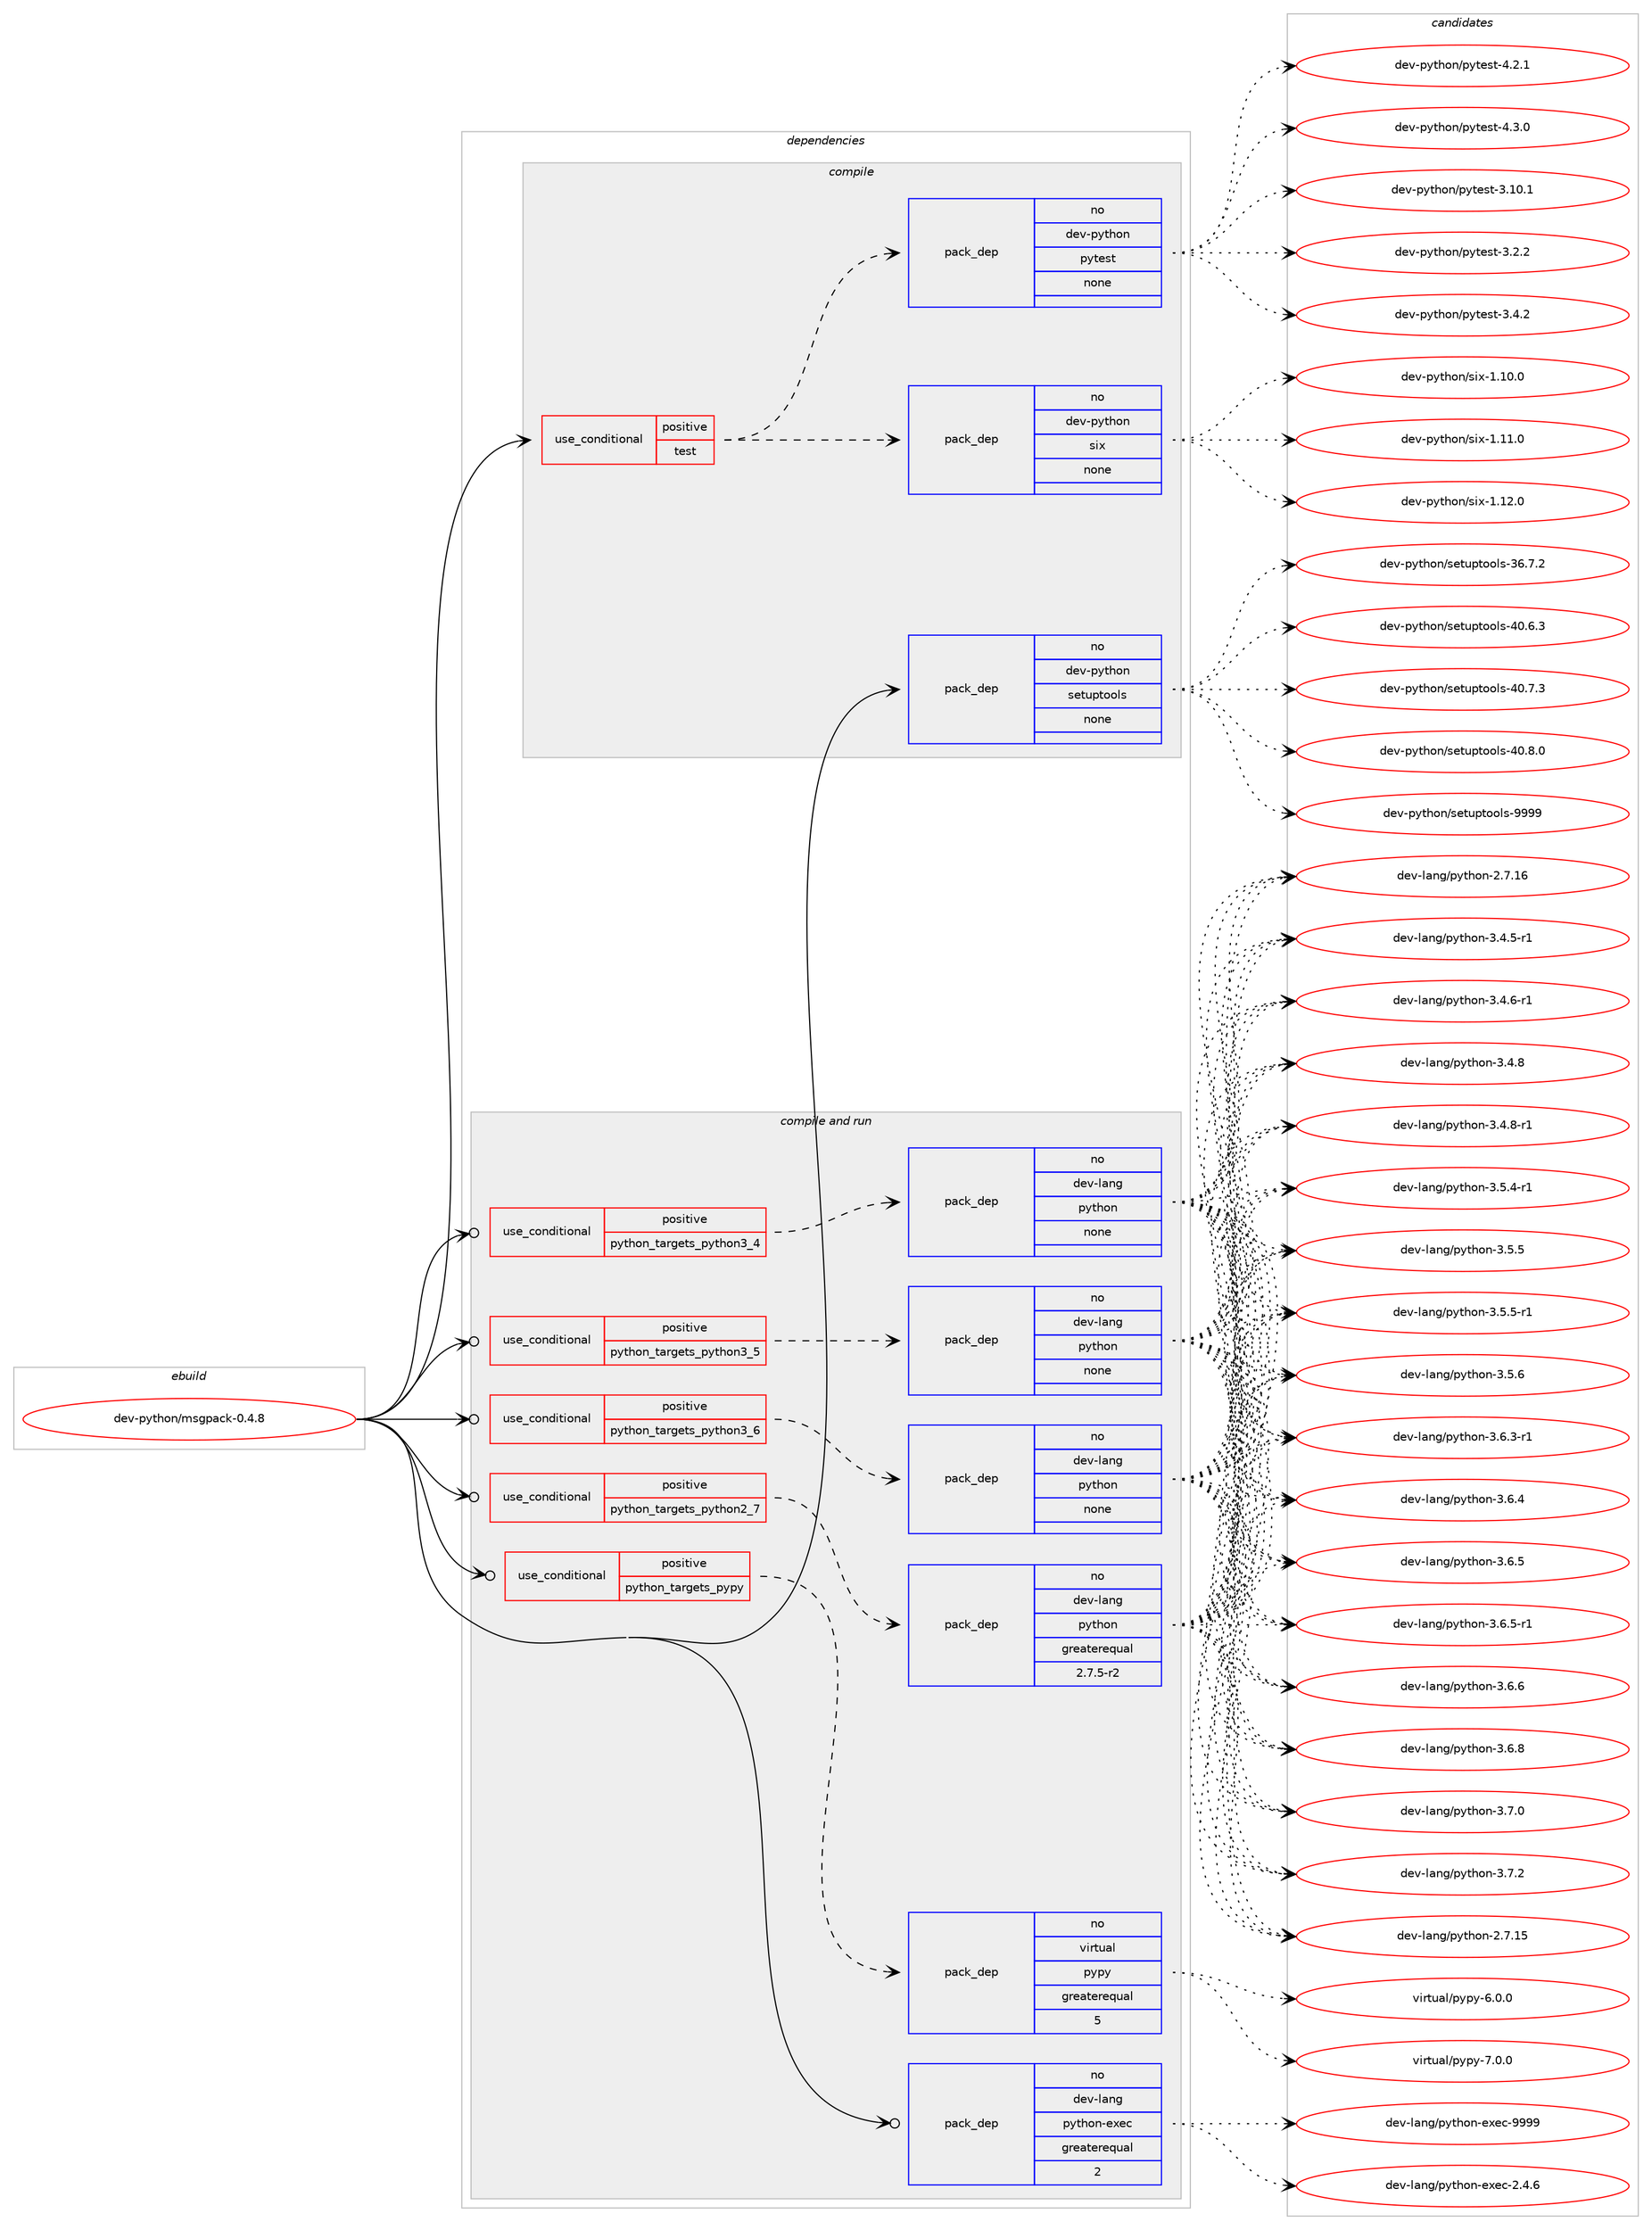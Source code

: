 digraph prolog {

# *************
# Graph options
# *************

newrank=true;
concentrate=true;
compound=true;
graph [rankdir=LR,fontname=Helvetica,fontsize=10,ranksep=1.5];#, ranksep=2.5, nodesep=0.2];
edge  [arrowhead=vee];
node  [fontname=Helvetica,fontsize=10];

# **********
# The ebuild
# **********

subgraph cluster_leftcol {
color=gray;
rank=same;
label=<<i>ebuild</i>>;
id [label="dev-python/msgpack-0.4.8", color=red, width=4, href="../dev-python/msgpack-0.4.8.svg"];
}

# ****************
# The dependencies
# ****************

subgraph cluster_midcol {
color=gray;
label=<<i>dependencies</i>>;
subgraph cluster_compile {
fillcolor="#eeeeee";
style=filled;
label=<<i>compile</i>>;
subgraph cond377684 {
dependency1419433 [label=<<TABLE BORDER="0" CELLBORDER="1" CELLSPACING="0" CELLPADDING="4"><TR><TD ROWSPAN="3" CELLPADDING="10">use_conditional</TD></TR><TR><TD>positive</TD></TR><TR><TD>test</TD></TR></TABLE>>, shape=none, color=red];
subgraph pack1018475 {
dependency1419434 [label=<<TABLE BORDER="0" CELLBORDER="1" CELLSPACING="0" CELLPADDING="4" WIDTH="220"><TR><TD ROWSPAN="6" CELLPADDING="30">pack_dep</TD></TR><TR><TD WIDTH="110">no</TD></TR><TR><TD>dev-python</TD></TR><TR><TD>six</TD></TR><TR><TD>none</TD></TR><TR><TD></TD></TR></TABLE>>, shape=none, color=blue];
}
dependency1419433:e -> dependency1419434:w [weight=20,style="dashed",arrowhead="vee"];
subgraph pack1018476 {
dependency1419435 [label=<<TABLE BORDER="0" CELLBORDER="1" CELLSPACING="0" CELLPADDING="4" WIDTH="220"><TR><TD ROWSPAN="6" CELLPADDING="30">pack_dep</TD></TR><TR><TD WIDTH="110">no</TD></TR><TR><TD>dev-python</TD></TR><TR><TD>pytest</TD></TR><TR><TD>none</TD></TR><TR><TD></TD></TR></TABLE>>, shape=none, color=blue];
}
dependency1419433:e -> dependency1419435:w [weight=20,style="dashed",arrowhead="vee"];
}
id:e -> dependency1419433:w [weight=20,style="solid",arrowhead="vee"];
subgraph pack1018477 {
dependency1419436 [label=<<TABLE BORDER="0" CELLBORDER="1" CELLSPACING="0" CELLPADDING="4" WIDTH="220"><TR><TD ROWSPAN="6" CELLPADDING="30">pack_dep</TD></TR><TR><TD WIDTH="110">no</TD></TR><TR><TD>dev-python</TD></TR><TR><TD>setuptools</TD></TR><TR><TD>none</TD></TR><TR><TD></TD></TR></TABLE>>, shape=none, color=blue];
}
id:e -> dependency1419436:w [weight=20,style="solid",arrowhead="vee"];
}
subgraph cluster_compileandrun {
fillcolor="#eeeeee";
style=filled;
label=<<i>compile and run</i>>;
subgraph cond377685 {
dependency1419437 [label=<<TABLE BORDER="0" CELLBORDER="1" CELLSPACING="0" CELLPADDING="4"><TR><TD ROWSPAN="3" CELLPADDING="10">use_conditional</TD></TR><TR><TD>positive</TD></TR><TR><TD>python_targets_pypy</TD></TR></TABLE>>, shape=none, color=red];
subgraph pack1018478 {
dependency1419438 [label=<<TABLE BORDER="0" CELLBORDER="1" CELLSPACING="0" CELLPADDING="4" WIDTH="220"><TR><TD ROWSPAN="6" CELLPADDING="30">pack_dep</TD></TR><TR><TD WIDTH="110">no</TD></TR><TR><TD>virtual</TD></TR><TR><TD>pypy</TD></TR><TR><TD>greaterequal</TD></TR><TR><TD>5</TD></TR></TABLE>>, shape=none, color=blue];
}
dependency1419437:e -> dependency1419438:w [weight=20,style="dashed",arrowhead="vee"];
}
id:e -> dependency1419437:w [weight=20,style="solid",arrowhead="odotvee"];
subgraph cond377686 {
dependency1419439 [label=<<TABLE BORDER="0" CELLBORDER="1" CELLSPACING="0" CELLPADDING="4"><TR><TD ROWSPAN="3" CELLPADDING="10">use_conditional</TD></TR><TR><TD>positive</TD></TR><TR><TD>python_targets_python2_7</TD></TR></TABLE>>, shape=none, color=red];
subgraph pack1018479 {
dependency1419440 [label=<<TABLE BORDER="0" CELLBORDER="1" CELLSPACING="0" CELLPADDING="4" WIDTH="220"><TR><TD ROWSPAN="6" CELLPADDING="30">pack_dep</TD></TR><TR><TD WIDTH="110">no</TD></TR><TR><TD>dev-lang</TD></TR><TR><TD>python</TD></TR><TR><TD>greaterequal</TD></TR><TR><TD>2.7.5-r2</TD></TR></TABLE>>, shape=none, color=blue];
}
dependency1419439:e -> dependency1419440:w [weight=20,style="dashed",arrowhead="vee"];
}
id:e -> dependency1419439:w [weight=20,style="solid",arrowhead="odotvee"];
subgraph cond377687 {
dependency1419441 [label=<<TABLE BORDER="0" CELLBORDER="1" CELLSPACING="0" CELLPADDING="4"><TR><TD ROWSPAN="3" CELLPADDING="10">use_conditional</TD></TR><TR><TD>positive</TD></TR><TR><TD>python_targets_python3_4</TD></TR></TABLE>>, shape=none, color=red];
subgraph pack1018480 {
dependency1419442 [label=<<TABLE BORDER="0" CELLBORDER="1" CELLSPACING="0" CELLPADDING="4" WIDTH="220"><TR><TD ROWSPAN="6" CELLPADDING="30">pack_dep</TD></TR><TR><TD WIDTH="110">no</TD></TR><TR><TD>dev-lang</TD></TR><TR><TD>python</TD></TR><TR><TD>none</TD></TR><TR><TD></TD></TR></TABLE>>, shape=none, color=blue];
}
dependency1419441:e -> dependency1419442:w [weight=20,style="dashed",arrowhead="vee"];
}
id:e -> dependency1419441:w [weight=20,style="solid",arrowhead="odotvee"];
subgraph cond377688 {
dependency1419443 [label=<<TABLE BORDER="0" CELLBORDER="1" CELLSPACING="0" CELLPADDING="4"><TR><TD ROWSPAN="3" CELLPADDING="10">use_conditional</TD></TR><TR><TD>positive</TD></TR><TR><TD>python_targets_python3_5</TD></TR></TABLE>>, shape=none, color=red];
subgraph pack1018481 {
dependency1419444 [label=<<TABLE BORDER="0" CELLBORDER="1" CELLSPACING="0" CELLPADDING="4" WIDTH="220"><TR><TD ROWSPAN="6" CELLPADDING="30">pack_dep</TD></TR><TR><TD WIDTH="110">no</TD></TR><TR><TD>dev-lang</TD></TR><TR><TD>python</TD></TR><TR><TD>none</TD></TR><TR><TD></TD></TR></TABLE>>, shape=none, color=blue];
}
dependency1419443:e -> dependency1419444:w [weight=20,style="dashed",arrowhead="vee"];
}
id:e -> dependency1419443:w [weight=20,style="solid",arrowhead="odotvee"];
subgraph cond377689 {
dependency1419445 [label=<<TABLE BORDER="0" CELLBORDER="1" CELLSPACING="0" CELLPADDING="4"><TR><TD ROWSPAN="3" CELLPADDING="10">use_conditional</TD></TR><TR><TD>positive</TD></TR><TR><TD>python_targets_python3_6</TD></TR></TABLE>>, shape=none, color=red];
subgraph pack1018482 {
dependency1419446 [label=<<TABLE BORDER="0" CELLBORDER="1" CELLSPACING="0" CELLPADDING="4" WIDTH="220"><TR><TD ROWSPAN="6" CELLPADDING="30">pack_dep</TD></TR><TR><TD WIDTH="110">no</TD></TR><TR><TD>dev-lang</TD></TR><TR><TD>python</TD></TR><TR><TD>none</TD></TR><TR><TD></TD></TR></TABLE>>, shape=none, color=blue];
}
dependency1419445:e -> dependency1419446:w [weight=20,style="dashed",arrowhead="vee"];
}
id:e -> dependency1419445:w [weight=20,style="solid",arrowhead="odotvee"];
subgraph pack1018483 {
dependency1419447 [label=<<TABLE BORDER="0" CELLBORDER="1" CELLSPACING="0" CELLPADDING="4" WIDTH="220"><TR><TD ROWSPAN="6" CELLPADDING="30">pack_dep</TD></TR><TR><TD WIDTH="110">no</TD></TR><TR><TD>dev-lang</TD></TR><TR><TD>python-exec</TD></TR><TR><TD>greaterequal</TD></TR><TR><TD>2</TD></TR></TABLE>>, shape=none, color=blue];
}
id:e -> dependency1419447:w [weight=20,style="solid",arrowhead="odotvee"];
}
subgraph cluster_run {
fillcolor="#eeeeee";
style=filled;
label=<<i>run</i>>;
}
}

# **************
# The candidates
# **************

subgraph cluster_choices {
rank=same;
color=gray;
label=<<i>candidates</i>>;

subgraph choice1018475 {
color=black;
nodesep=1;
choice100101118451121211161041111104711510512045494649484648 [label="dev-python/six-1.10.0", color=red, width=4,href="../dev-python/six-1.10.0.svg"];
choice100101118451121211161041111104711510512045494649494648 [label="dev-python/six-1.11.0", color=red, width=4,href="../dev-python/six-1.11.0.svg"];
choice100101118451121211161041111104711510512045494649504648 [label="dev-python/six-1.12.0", color=red, width=4,href="../dev-python/six-1.12.0.svg"];
dependency1419434:e -> choice100101118451121211161041111104711510512045494649484648:w [style=dotted,weight="100"];
dependency1419434:e -> choice100101118451121211161041111104711510512045494649494648:w [style=dotted,weight="100"];
dependency1419434:e -> choice100101118451121211161041111104711510512045494649504648:w [style=dotted,weight="100"];
}
subgraph choice1018476 {
color=black;
nodesep=1;
choice100101118451121211161041111104711212111610111511645514649484649 [label="dev-python/pytest-3.10.1", color=red, width=4,href="../dev-python/pytest-3.10.1.svg"];
choice1001011184511212111610411111047112121116101115116455146504650 [label="dev-python/pytest-3.2.2", color=red, width=4,href="../dev-python/pytest-3.2.2.svg"];
choice1001011184511212111610411111047112121116101115116455146524650 [label="dev-python/pytest-3.4.2", color=red, width=4,href="../dev-python/pytest-3.4.2.svg"];
choice1001011184511212111610411111047112121116101115116455246504649 [label="dev-python/pytest-4.2.1", color=red, width=4,href="../dev-python/pytest-4.2.1.svg"];
choice1001011184511212111610411111047112121116101115116455246514648 [label="dev-python/pytest-4.3.0", color=red, width=4,href="../dev-python/pytest-4.3.0.svg"];
dependency1419435:e -> choice100101118451121211161041111104711212111610111511645514649484649:w [style=dotted,weight="100"];
dependency1419435:e -> choice1001011184511212111610411111047112121116101115116455146504650:w [style=dotted,weight="100"];
dependency1419435:e -> choice1001011184511212111610411111047112121116101115116455146524650:w [style=dotted,weight="100"];
dependency1419435:e -> choice1001011184511212111610411111047112121116101115116455246504649:w [style=dotted,weight="100"];
dependency1419435:e -> choice1001011184511212111610411111047112121116101115116455246514648:w [style=dotted,weight="100"];
}
subgraph choice1018477 {
color=black;
nodesep=1;
choice100101118451121211161041111104711510111611711211611111110811545515446554650 [label="dev-python/setuptools-36.7.2", color=red, width=4,href="../dev-python/setuptools-36.7.2.svg"];
choice100101118451121211161041111104711510111611711211611111110811545524846544651 [label="dev-python/setuptools-40.6.3", color=red, width=4,href="../dev-python/setuptools-40.6.3.svg"];
choice100101118451121211161041111104711510111611711211611111110811545524846554651 [label="dev-python/setuptools-40.7.3", color=red, width=4,href="../dev-python/setuptools-40.7.3.svg"];
choice100101118451121211161041111104711510111611711211611111110811545524846564648 [label="dev-python/setuptools-40.8.0", color=red, width=4,href="../dev-python/setuptools-40.8.0.svg"];
choice10010111845112121116104111110471151011161171121161111111081154557575757 [label="dev-python/setuptools-9999", color=red, width=4,href="../dev-python/setuptools-9999.svg"];
dependency1419436:e -> choice100101118451121211161041111104711510111611711211611111110811545515446554650:w [style=dotted,weight="100"];
dependency1419436:e -> choice100101118451121211161041111104711510111611711211611111110811545524846544651:w [style=dotted,weight="100"];
dependency1419436:e -> choice100101118451121211161041111104711510111611711211611111110811545524846554651:w [style=dotted,weight="100"];
dependency1419436:e -> choice100101118451121211161041111104711510111611711211611111110811545524846564648:w [style=dotted,weight="100"];
dependency1419436:e -> choice10010111845112121116104111110471151011161171121161111111081154557575757:w [style=dotted,weight="100"];
}
subgraph choice1018478 {
color=black;
nodesep=1;
choice1181051141161179710847112121112121455446484648 [label="virtual/pypy-6.0.0", color=red, width=4,href="../virtual/pypy-6.0.0.svg"];
choice1181051141161179710847112121112121455546484648 [label="virtual/pypy-7.0.0", color=red, width=4,href="../virtual/pypy-7.0.0.svg"];
dependency1419438:e -> choice1181051141161179710847112121112121455446484648:w [style=dotted,weight="100"];
dependency1419438:e -> choice1181051141161179710847112121112121455546484648:w [style=dotted,weight="100"];
}
subgraph choice1018479 {
color=black;
nodesep=1;
choice10010111845108971101034711212111610411111045504655464953 [label="dev-lang/python-2.7.15", color=red, width=4,href="../dev-lang/python-2.7.15.svg"];
choice10010111845108971101034711212111610411111045504655464954 [label="dev-lang/python-2.7.16", color=red, width=4,href="../dev-lang/python-2.7.16.svg"];
choice1001011184510897110103471121211161041111104551465246534511449 [label="dev-lang/python-3.4.5-r1", color=red, width=4,href="../dev-lang/python-3.4.5-r1.svg"];
choice1001011184510897110103471121211161041111104551465246544511449 [label="dev-lang/python-3.4.6-r1", color=red, width=4,href="../dev-lang/python-3.4.6-r1.svg"];
choice100101118451089711010347112121116104111110455146524656 [label="dev-lang/python-3.4.8", color=red, width=4,href="../dev-lang/python-3.4.8.svg"];
choice1001011184510897110103471121211161041111104551465246564511449 [label="dev-lang/python-3.4.8-r1", color=red, width=4,href="../dev-lang/python-3.4.8-r1.svg"];
choice1001011184510897110103471121211161041111104551465346524511449 [label="dev-lang/python-3.5.4-r1", color=red, width=4,href="../dev-lang/python-3.5.4-r1.svg"];
choice100101118451089711010347112121116104111110455146534653 [label="dev-lang/python-3.5.5", color=red, width=4,href="../dev-lang/python-3.5.5.svg"];
choice1001011184510897110103471121211161041111104551465346534511449 [label="dev-lang/python-3.5.5-r1", color=red, width=4,href="../dev-lang/python-3.5.5-r1.svg"];
choice100101118451089711010347112121116104111110455146534654 [label="dev-lang/python-3.5.6", color=red, width=4,href="../dev-lang/python-3.5.6.svg"];
choice1001011184510897110103471121211161041111104551465446514511449 [label="dev-lang/python-3.6.3-r1", color=red, width=4,href="../dev-lang/python-3.6.3-r1.svg"];
choice100101118451089711010347112121116104111110455146544652 [label="dev-lang/python-3.6.4", color=red, width=4,href="../dev-lang/python-3.6.4.svg"];
choice100101118451089711010347112121116104111110455146544653 [label="dev-lang/python-3.6.5", color=red, width=4,href="../dev-lang/python-3.6.5.svg"];
choice1001011184510897110103471121211161041111104551465446534511449 [label="dev-lang/python-3.6.5-r1", color=red, width=4,href="../dev-lang/python-3.6.5-r1.svg"];
choice100101118451089711010347112121116104111110455146544654 [label="dev-lang/python-3.6.6", color=red, width=4,href="../dev-lang/python-3.6.6.svg"];
choice100101118451089711010347112121116104111110455146544656 [label="dev-lang/python-3.6.8", color=red, width=4,href="../dev-lang/python-3.6.8.svg"];
choice100101118451089711010347112121116104111110455146554648 [label="dev-lang/python-3.7.0", color=red, width=4,href="../dev-lang/python-3.7.0.svg"];
choice100101118451089711010347112121116104111110455146554650 [label="dev-lang/python-3.7.2", color=red, width=4,href="../dev-lang/python-3.7.2.svg"];
dependency1419440:e -> choice10010111845108971101034711212111610411111045504655464953:w [style=dotted,weight="100"];
dependency1419440:e -> choice10010111845108971101034711212111610411111045504655464954:w [style=dotted,weight="100"];
dependency1419440:e -> choice1001011184510897110103471121211161041111104551465246534511449:w [style=dotted,weight="100"];
dependency1419440:e -> choice1001011184510897110103471121211161041111104551465246544511449:w [style=dotted,weight="100"];
dependency1419440:e -> choice100101118451089711010347112121116104111110455146524656:w [style=dotted,weight="100"];
dependency1419440:e -> choice1001011184510897110103471121211161041111104551465246564511449:w [style=dotted,weight="100"];
dependency1419440:e -> choice1001011184510897110103471121211161041111104551465346524511449:w [style=dotted,weight="100"];
dependency1419440:e -> choice100101118451089711010347112121116104111110455146534653:w [style=dotted,weight="100"];
dependency1419440:e -> choice1001011184510897110103471121211161041111104551465346534511449:w [style=dotted,weight="100"];
dependency1419440:e -> choice100101118451089711010347112121116104111110455146534654:w [style=dotted,weight="100"];
dependency1419440:e -> choice1001011184510897110103471121211161041111104551465446514511449:w [style=dotted,weight="100"];
dependency1419440:e -> choice100101118451089711010347112121116104111110455146544652:w [style=dotted,weight="100"];
dependency1419440:e -> choice100101118451089711010347112121116104111110455146544653:w [style=dotted,weight="100"];
dependency1419440:e -> choice1001011184510897110103471121211161041111104551465446534511449:w [style=dotted,weight="100"];
dependency1419440:e -> choice100101118451089711010347112121116104111110455146544654:w [style=dotted,weight="100"];
dependency1419440:e -> choice100101118451089711010347112121116104111110455146544656:w [style=dotted,weight="100"];
dependency1419440:e -> choice100101118451089711010347112121116104111110455146554648:w [style=dotted,weight="100"];
dependency1419440:e -> choice100101118451089711010347112121116104111110455146554650:w [style=dotted,weight="100"];
}
subgraph choice1018480 {
color=black;
nodesep=1;
choice10010111845108971101034711212111610411111045504655464953 [label="dev-lang/python-2.7.15", color=red, width=4,href="../dev-lang/python-2.7.15.svg"];
choice10010111845108971101034711212111610411111045504655464954 [label="dev-lang/python-2.7.16", color=red, width=4,href="../dev-lang/python-2.7.16.svg"];
choice1001011184510897110103471121211161041111104551465246534511449 [label="dev-lang/python-3.4.5-r1", color=red, width=4,href="../dev-lang/python-3.4.5-r1.svg"];
choice1001011184510897110103471121211161041111104551465246544511449 [label="dev-lang/python-3.4.6-r1", color=red, width=4,href="../dev-lang/python-3.4.6-r1.svg"];
choice100101118451089711010347112121116104111110455146524656 [label="dev-lang/python-3.4.8", color=red, width=4,href="../dev-lang/python-3.4.8.svg"];
choice1001011184510897110103471121211161041111104551465246564511449 [label="dev-lang/python-3.4.8-r1", color=red, width=4,href="../dev-lang/python-3.4.8-r1.svg"];
choice1001011184510897110103471121211161041111104551465346524511449 [label="dev-lang/python-3.5.4-r1", color=red, width=4,href="../dev-lang/python-3.5.4-r1.svg"];
choice100101118451089711010347112121116104111110455146534653 [label="dev-lang/python-3.5.5", color=red, width=4,href="../dev-lang/python-3.5.5.svg"];
choice1001011184510897110103471121211161041111104551465346534511449 [label="dev-lang/python-3.5.5-r1", color=red, width=4,href="../dev-lang/python-3.5.5-r1.svg"];
choice100101118451089711010347112121116104111110455146534654 [label="dev-lang/python-3.5.6", color=red, width=4,href="../dev-lang/python-3.5.6.svg"];
choice1001011184510897110103471121211161041111104551465446514511449 [label="dev-lang/python-3.6.3-r1", color=red, width=4,href="../dev-lang/python-3.6.3-r1.svg"];
choice100101118451089711010347112121116104111110455146544652 [label="dev-lang/python-3.6.4", color=red, width=4,href="../dev-lang/python-3.6.4.svg"];
choice100101118451089711010347112121116104111110455146544653 [label="dev-lang/python-3.6.5", color=red, width=4,href="../dev-lang/python-3.6.5.svg"];
choice1001011184510897110103471121211161041111104551465446534511449 [label="dev-lang/python-3.6.5-r1", color=red, width=4,href="../dev-lang/python-3.6.5-r1.svg"];
choice100101118451089711010347112121116104111110455146544654 [label="dev-lang/python-3.6.6", color=red, width=4,href="../dev-lang/python-3.6.6.svg"];
choice100101118451089711010347112121116104111110455146544656 [label="dev-lang/python-3.6.8", color=red, width=4,href="../dev-lang/python-3.6.8.svg"];
choice100101118451089711010347112121116104111110455146554648 [label="dev-lang/python-3.7.0", color=red, width=4,href="../dev-lang/python-3.7.0.svg"];
choice100101118451089711010347112121116104111110455146554650 [label="dev-lang/python-3.7.2", color=red, width=4,href="../dev-lang/python-3.7.2.svg"];
dependency1419442:e -> choice10010111845108971101034711212111610411111045504655464953:w [style=dotted,weight="100"];
dependency1419442:e -> choice10010111845108971101034711212111610411111045504655464954:w [style=dotted,weight="100"];
dependency1419442:e -> choice1001011184510897110103471121211161041111104551465246534511449:w [style=dotted,weight="100"];
dependency1419442:e -> choice1001011184510897110103471121211161041111104551465246544511449:w [style=dotted,weight="100"];
dependency1419442:e -> choice100101118451089711010347112121116104111110455146524656:w [style=dotted,weight="100"];
dependency1419442:e -> choice1001011184510897110103471121211161041111104551465246564511449:w [style=dotted,weight="100"];
dependency1419442:e -> choice1001011184510897110103471121211161041111104551465346524511449:w [style=dotted,weight="100"];
dependency1419442:e -> choice100101118451089711010347112121116104111110455146534653:w [style=dotted,weight="100"];
dependency1419442:e -> choice1001011184510897110103471121211161041111104551465346534511449:w [style=dotted,weight="100"];
dependency1419442:e -> choice100101118451089711010347112121116104111110455146534654:w [style=dotted,weight="100"];
dependency1419442:e -> choice1001011184510897110103471121211161041111104551465446514511449:w [style=dotted,weight="100"];
dependency1419442:e -> choice100101118451089711010347112121116104111110455146544652:w [style=dotted,weight="100"];
dependency1419442:e -> choice100101118451089711010347112121116104111110455146544653:w [style=dotted,weight="100"];
dependency1419442:e -> choice1001011184510897110103471121211161041111104551465446534511449:w [style=dotted,weight="100"];
dependency1419442:e -> choice100101118451089711010347112121116104111110455146544654:w [style=dotted,weight="100"];
dependency1419442:e -> choice100101118451089711010347112121116104111110455146544656:w [style=dotted,weight="100"];
dependency1419442:e -> choice100101118451089711010347112121116104111110455146554648:w [style=dotted,weight="100"];
dependency1419442:e -> choice100101118451089711010347112121116104111110455146554650:w [style=dotted,weight="100"];
}
subgraph choice1018481 {
color=black;
nodesep=1;
choice10010111845108971101034711212111610411111045504655464953 [label="dev-lang/python-2.7.15", color=red, width=4,href="../dev-lang/python-2.7.15.svg"];
choice10010111845108971101034711212111610411111045504655464954 [label="dev-lang/python-2.7.16", color=red, width=4,href="../dev-lang/python-2.7.16.svg"];
choice1001011184510897110103471121211161041111104551465246534511449 [label="dev-lang/python-3.4.5-r1", color=red, width=4,href="../dev-lang/python-3.4.5-r1.svg"];
choice1001011184510897110103471121211161041111104551465246544511449 [label="dev-lang/python-3.4.6-r1", color=red, width=4,href="../dev-lang/python-3.4.6-r1.svg"];
choice100101118451089711010347112121116104111110455146524656 [label="dev-lang/python-3.4.8", color=red, width=4,href="../dev-lang/python-3.4.8.svg"];
choice1001011184510897110103471121211161041111104551465246564511449 [label="dev-lang/python-3.4.8-r1", color=red, width=4,href="../dev-lang/python-3.4.8-r1.svg"];
choice1001011184510897110103471121211161041111104551465346524511449 [label="dev-lang/python-3.5.4-r1", color=red, width=4,href="../dev-lang/python-3.5.4-r1.svg"];
choice100101118451089711010347112121116104111110455146534653 [label="dev-lang/python-3.5.5", color=red, width=4,href="../dev-lang/python-3.5.5.svg"];
choice1001011184510897110103471121211161041111104551465346534511449 [label="dev-lang/python-3.5.5-r1", color=red, width=4,href="../dev-lang/python-3.5.5-r1.svg"];
choice100101118451089711010347112121116104111110455146534654 [label="dev-lang/python-3.5.6", color=red, width=4,href="../dev-lang/python-3.5.6.svg"];
choice1001011184510897110103471121211161041111104551465446514511449 [label="dev-lang/python-3.6.3-r1", color=red, width=4,href="../dev-lang/python-3.6.3-r1.svg"];
choice100101118451089711010347112121116104111110455146544652 [label="dev-lang/python-3.6.4", color=red, width=4,href="../dev-lang/python-3.6.4.svg"];
choice100101118451089711010347112121116104111110455146544653 [label="dev-lang/python-3.6.5", color=red, width=4,href="../dev-lang/python-3.6.5.svg"];
choice1001011184510897110103471121211161041111104551465446534511449 [label="dev-lang/python-3.6.5-r1", color=red, width=4,href="../dev-lang/python-3.6.5-r1.svg"];
choice100101118451089711010347112121116104111110455146544654 [label="dev-lang/python-3.6.6", color=red, width=4,href="../dev-lang/python-3.6.6.svg"];
choice100101118451089711010347112121116104111110455146544656 [label="dev-lang/python-3.6.8", color=red, width=4,href="../dev-lang/python-3.6.8.svg"];
choice100101118451089711010347112121116104111110455146554648 [label="dev-lang/python-3.7.0", color=red, width=4,href="../dev-lang/python-3.7.0.svg"];
choice100101118451089711010347112121116104111110455146554650 [label="dev-lang/python-3.7.2", color=red, width=4,href="../dev-lang/python-3.7.2.svg"];
dependency1419444:e -> choice10010111845108971101034711212111610411111045504655464953:w [style=dotted,weight="100"];
dependency1419444:e -> choice10010111845108971101034711212111610411111045504655464954:w [style=dotted,weight="100"];
dependency1419444:e -> choice1001011184510897110103471121211161041111104551465246534511449:w [style=dotted,weight="100"];
dependency1419444:e -> choice1001011184510897110103471121211161041111104551465246544511449:w [style=dotted,weight="100"];
dependency1419444:e -> choice100101118451089711010347112121116104111110455146524656:w [style=dotted,weight="100"];
dependency1419444:e -> choice1001011184510897110103471121211161041111104551465246564511449:w [style=dotted,weight="100"];
dependency1419444:e -> choice1001011184510897110103471121211161041111104551465346524511449:w [style=dotted,weight="100"];
dependency1419444:e -> choice100101118451089711010347112121116104111110455146534653:w [style=dotted,weight="100"];
dependency1419444:e -> choice1001011184510897110103471121211161041111104551465346534511449:w [style=dotted,weight="100"];
dependency1419444:e -> choice100101118451089711010347112121116104111110455146534654:w [style=dotted,weight="100"];
dependency1419444:e -> choice1001011184510897110103471121211161041111104551465446514511449:w [style=dotted,weight="100"];
dependency1419444:e -> choice100101118451089711010347112121116104111110455146544652:w [style=dotted,weight="100"];
dependency1419444:e -> choice100101118451089711010347112121116104111110455146544653:w [style=dotted,weight="100"];
dependency1419444:e -> choice1001011184510897110103471121211161041111104551465446534511449:w [style=dotted,weight="100"];
dependency1419444:e -> choice100101118451089711010347112121116104111110455146544654:w [style=dotted,weight="100"];
dependency1419444:e -> choice100101118451089711010347112121116104111110455146544656:w [style=dotted,weight="100"];
dependency1419444:e -> choice100101118451089711010347112121116104111110455146554648:w [style=dotted,weight="100"];
dependency1419444:e -> choice100101118451089711010347112121116104111110455146554650:w [style=dotted,weight="100"];
}
subgraph choice1018482 {
color=black;
nodesep=1;
choice10010111845108971101034711212111610411111045504655464953 [label="dev-lang/python-2.7.15", color=red, width=4,href="../dev-lang/python-2.7.15.svg"];
choice10010111845108971101034711212111610411111045504655464954 [label="dev-lang/python-2.7.16", color=red, width=4,href="../dev-lang/python-2.7.16.svg"];
choice1001011184510897110103471121211161041111104551465246534511449 [label="dev-lang/python-3.4.5-r1", color=red, width=4,href="../dev-lang/python-3.4.5-r1.svg"];
choice1001011184510897110103471121211161041111104551465246544511449 [label="dev-lang/python-3.4.6-r1", color=red, width=4,href="../dev-lang/python-3.4.6-r1.svg"];
choice100101118451089711010347112121116104111110455146524656 [label="dev-lang/python-3.4.8", color=red, width=4,href="../dev-lang/python-3.4.8.svg"];
choice1001011184510897110103471121211161041111104551465246564511449 [label="dev-lang/python-3.4.8-r1", color=red, width=4,href="../dev-lang/python-3.4.8-r1.svg"];
choice1001011184510897110103471121211161041111104551465346524511449 [label="dev-lang/python-3.5.4-r1", color=red, width=4,href="../dev-lang/python-3.5.4-r1.svg"];
choice100101118451089711010347112121116104111110455146534653 [label="dev-lang/python-3.5.5", color=red, width=4,href="../dev-lang/python-3.5.5.svg"];
choice1001011184510897110103471121211161041111104551465346534511449 [label="dev-lang/python-3.5.5-r1", color=red, width=4,href="../dev-lang/python-3.5.5-r1.svg"];
choice100101118451089711010347112121116104111110455146534654 [label="dev-lang/python-3.5.6", color=red, width=4,href="../dev-lang/python-3.5.6.svg"];
choice1001011184510897110103471121211161041111104551465446514511449 [label="dev-lang/python-3.6.3-r1", color=red, width=4,href="../dev-lang/python-3.6.3-r1.svg"];
choice100101118451089711010347112121116104111110455146544652 [label="dev-lang/python-3.6.4", color=red, width=4,href="../dev-lang/python-3.6.4.svg"];
choice100101118451089711010347112121116104111110455146544653 [label="dev-lang/python-3.6.5", color=red, width=4,href="../dev-lang/python-3.6.5.svg"];
choice1001011184510897110103471121211161041111104551465446534511449 [label="dev-lang/python-3.6.5-r1", color=red, width=4,href="../dev-lang/python-3.6.5-r1.svg"];
choice100101118451089711010347112121116104111110455146544654 [label="dev-lang/python-3.6.6", color=red, width=4,href="../dev-lang/python-3.6.6.svg"];
choice100101118451089711010347112121116104111110455146544656 [label="dev-lang/python-3.6.8", color=red, width=4,href="../dev-lang/python-3.6.8.svg"];
choice100101118451089711010347112121116104111110455146554648 [label="dev-lang/python-3.7.0", color=red, width=4,href="../dev-lang/python-3.7.0.svg"];
choice100101118451089711010347112121116104111110455146554650 [label="dev-lang/python-3.7.2", color=red, width=4,href="../dev-lang/python-3.7.2.svg"];
dependency1419446:e -> choice10010111845108971101034711212111610411111045504655464953:w [style=dotted,weight="100"];
dependency1419446:e -> choice10010111845108971101034711212111610411111045504655464954:w [style=dotted,weight="100"];
dependency1419446:e -> choice1001011184510897110103471121211161041111104551465246534511449:w [style=dotted,weight="100"];
dependency1419446:e -> choice1001011184510897110103471121211161041111104551465246544511449:w [style=dotted,weight="100"];
dependency1419446:e -> choice100101118451089711010347112121116104111110455146524656:w [style=dotted,weight="100"];
dependency1419446:e -> choice1001011184510897110103471121211161041111104551465246564511449:w [style=dotted,weight="100"];
dependency1419446:e -> choice1001011184510897110103471121211161041111104551465346524511449:w [style=dotted,weight="100"];
dependency1419446:e -> choice100101118451089711010347112121116104111110455146534653:w [style=dotted,weight="100"];
dependency1419446:e -> choice1001011184510897110103471121211161041111104551465346534511449:w [style=dotted,weight="100"];
dependency1419446:e -> choice100101118451089711010347112121116104111110455146534654:w [style=dotted,weight="100"];
dependency1419446:e -> choice1001011184510897110103471121211161041111104551465446514511449:w [style=dotted,weight="100"];
dependency1419446:e -> choice100101118451089711010347112121116104111110455146544652:w [style=dotted,weight="100"];
dependency1419446:e -> choice100101118451089711010347112121116104111110455146544653:w [style=dotted,weight="100"];
dependency1419446:e -> choice1001011184510897110103471121211161041111104551465446534511449:w [style=dotted,weight="100"];
dependency1419446:e -> choice100101118451089711010347112121116104111110455146544654:w [style=dotted,weight="100"];
dependency1419446:e -> choice100101118451089711010347112121116104111110455146544656:w [style=dotted,weight="100"];
dependency1419446:e -> choice100101118451089711010347112121116104111110455146554648:w [style=dotted,weight="100"];
dependency1419446:e -> choice100101118451089711010347112121116104111110455146554650:w [style=dotted,weight="100"];
}
subgraph choice1018483 {
color=black;
nodesep=1;
choice1001011184510897110103471121211161041111104510112010199455046524654 [label="dev-lang/python-exec-2.4.6", color=red, width=4,href="../dev-lang/python-exec-2.4.6.svg"];
choice10010111845108971101034711212111610411111045101120101994557575757 [label="dev-lang/python-exec-9999", color=red, width=4,href="../dev-lang/python-exec-9999.svg"];
dependency1419447:e -> choice1001011184510897110103471121211161041111104510112010199455046524654:w [style=dotted,weight="100"];
dependency1419447:e -> choice10010111845108971101034711212111610411111045101120101994557575757:w [style=dotted,weight="100"];
}
}

}
